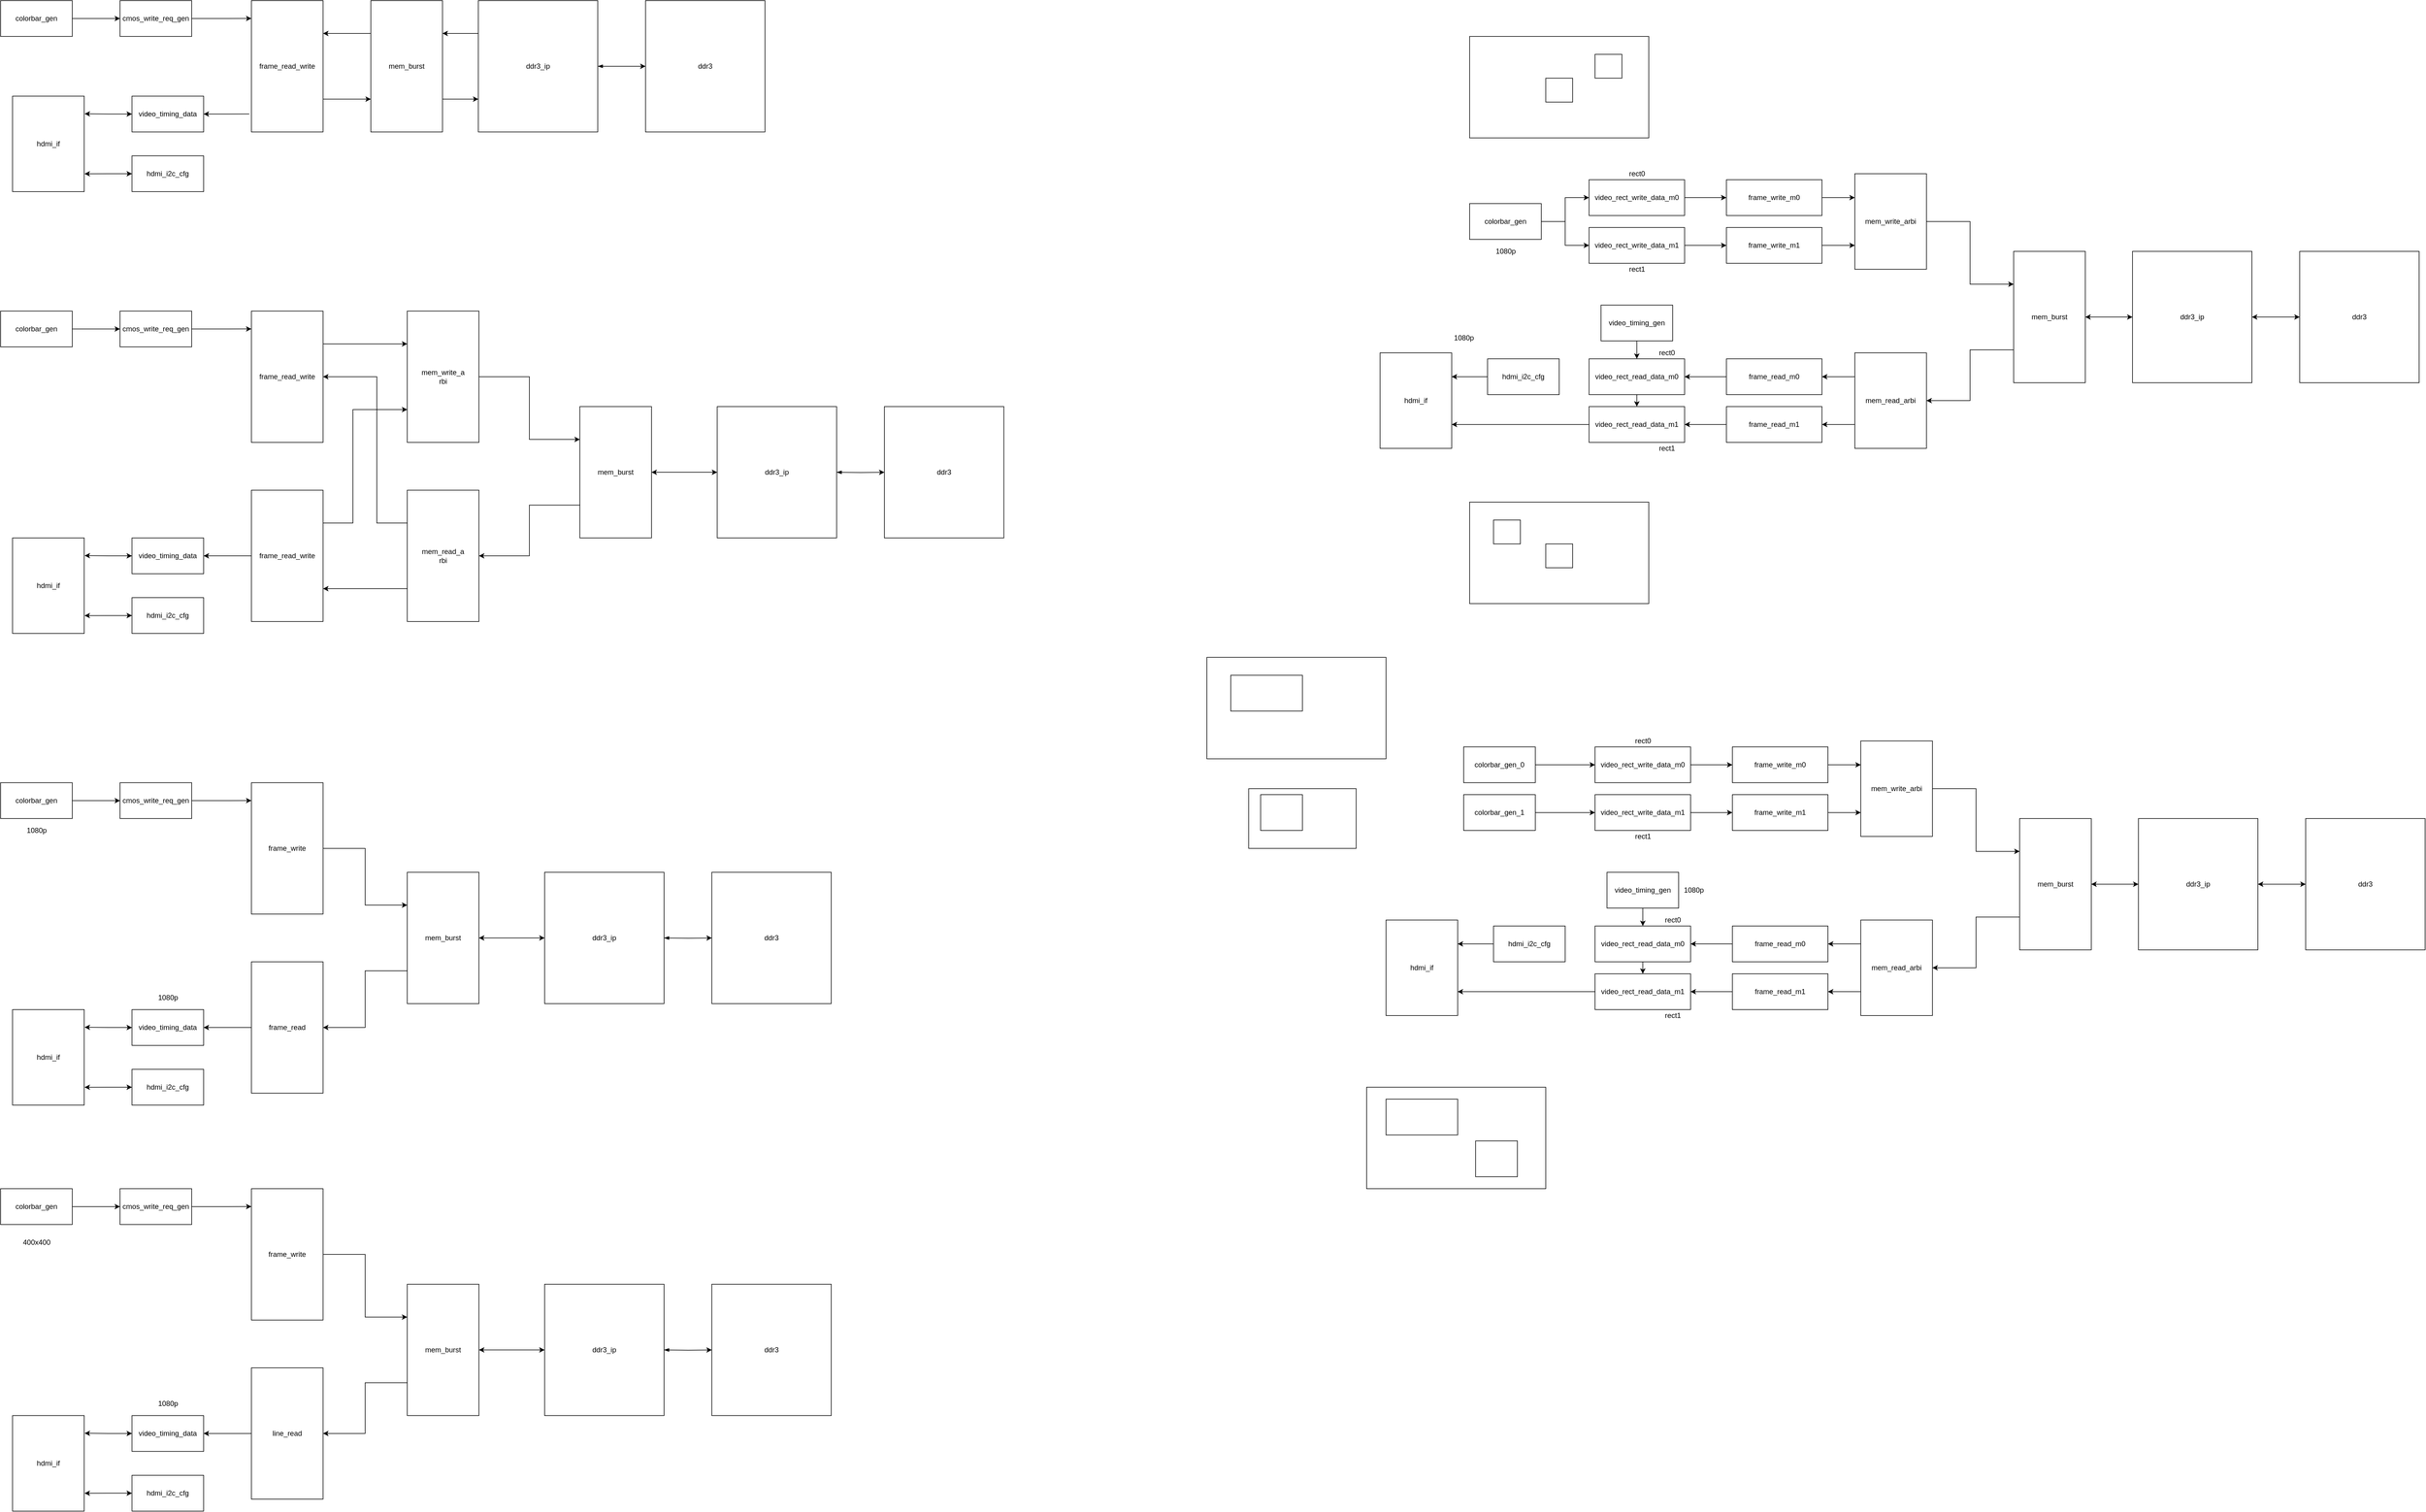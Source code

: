 <mxfile version="13.3.9" type="device"><diagram id="Q9IxnTUCpgdwWV7UzMOV" name="Page-1"><mxGraphModel dx="1673" dy="969" grid="1" gridSize="10" guides="1" tooltips="1" connect="1" arrows="1" fold="1" page="1" pageScale="1" pageWidth="4681" pageHeight="3300" math="0" shadow="0"><root><mxCell id="0"/><mxCell id="1" parent="0"/><mxCell id="VCDnh2uWsvWyd4_4SiHV-55" style="edgeStyle=orthogonalEdgeStyle;rounded=0;orthogonalLoop=1;jettySize=auto;html=1;exitX=1;exitY=0.5;exitDx=0;exitDy=0;entryX=0;entryY=0.5;entryDx=0;entryDy=0;" edge="1" parent="1" source="VCDnh2uWsvWyd4_4SiHV-56" target="VCDnh2uWsvWyd4_4SiHV-58"><mxGeometry relative="1" as="geometry"/></mxCell><mxCell id="VCDnh2uWsvWyd4_4SiHV-89" style="edgeStyle=orthogonalEdgeStyle;rounded=0;orthogonalLoop=1;jettySize=auto;html=1;exitX=1;exitY=0.5;exitDx=0;exitDy=0;entryX=0;entryY=0.5;entryDx=0;entryDy=0;" edge="1" parent="1" source="VCDnh2uWsvWyd4_4SiHV-56" target="VCDnh2uWsvWyd4_4SiHV-88"><mxGeometry relative="1" as="geometry"/></mxCell><mxCell id="VCDnh2uWsvWyd4_4SiHV-56" value="colorbar_gen" style="rounded=0;whiteSpace=wrap;html=1;" vertex="1" parent="1"><mxGeometry x="2730" y="450" width="120" height="60" as="geometry"/></mxCell><mxCell id="VCDnh2uWsvWyd4_4SiHV-100" style="edgeStyle=orthogonalEdgeStyle;rounded=0;orthogonalLoop=1;jettySize=auto;html=1;exitX=1;exitY=0.5;exitDx=0;exitDy=0;entryX=0;entryY=0.5;entryDx=0;entryDy=0;" edge="1" parent="1" source="VCDnh2uWsvWyd4_4SiHV-58" target="VCDnh2uWsvWyd4_4SiHV-97"><mxGeometry relative="1" as="geometry"/></mxCell><mxCell id="VCDnh2uWsvWyd4_4SiHV-58" value="video_rect_write_data_m0" style="rounded=0;whiteSpace=wrap;html=1;" vertex="1" parent="1"><mxGeometry x="2930" y="410" width="160" height="60" as="geometry"/></mxCell><mxCell id="VCDnh2uWsvWyd4_4SiHV-65" value="hdmi_if" style="rounded=0;whiteSpace=wrap;html=1;" vertex="1" parent="1"><mxGeometry x="2580" y="700" width="120" height="160" as="geometry"/></mxCell><mxCell id="VCDnh2uWsvWyd4_4SiHV-120" style="edgeStyle=orthogonalEdgeStyle;rounded=0;orthogonalLoop=1;jettySize=auto;html=1;exitX=0;exitY=0.5;exitDx=0;exitDy=0;entryX=1;entryY=0.25;entryDx=0;entryDy=0;" edge="1" parent="1" source="VCDnh2uWsvWyd4_4SiHV-67" target="VCDnh2uWsvWyd4_4SiHV-65"><mxGeometry relative="1" as="geometry"/></mxCell><mxCell id="VCDnh2uWsvWyd4_4SiHV-67" value="hdmi_i2c_cfg" style="rounded=0;whiteSpace=wrap;html=1;" vertex="1" parent="1"><mxGeometry x="2760" y="710" width="120" height="60" as="geometry"/></mxCell><mxCell id="VCDnh2uWsvWyd4_4SiHV-122" style="edgeStyle=orthogonalEdgeStyle;rounded=0;orthogonalLoop=1;jettySize=auto;html=1;exitX=1;exitY=0.5;exitDx=0;exitDy=0;entryX=0;entryY=0.5;entryDx=0;entryDy=0;startArrow=classic;startFill=1;" edge="1" parent="1" source="VCDnh2uWsvWyd4_4SiHV-78" target="VCDnh2uWsvWyd4_4SiHV-79"><mxGeometry relative="1" as="geometry"/></mxCell><mxCell id="VCDnh2uWsvWyd4_4SiHV-78" value="ddr3_ip" style="rounded=0;whiteSpace=wrap;html=1;" vertex="1" parent="1"><mxGeometry x="3840" y="530" width="200" height="220" as="geometry"/></mxCell><mxCell id="VCDnh2uWsvWyd4_4SiHV-79" value="ddr3" style="rounded=0;whiteSpace=wrap;html=1;" vertex="1" parent="1"><mxGeometry x="4120" y="530" width="200" height="220" as="geometry"/></mxCell><mxCell id="VCDnh2uWsvWyd4_4SiHV-81" style="edgeStyle=elbowEdgeStyle;rounded=0;orthogonalLoop=1;jettySize=auto;html=1;exitX=1;exitY=0.5;exitDx=0;exitDy=0;entryX=0;entryY=0.5;entryDx=0;entryDy=0;startArrow=classic;startFill=1;endArrow=classic;endFill=1;" edge="1" parent="1" source="VCDnh2uWsvWyd4_4SiHV-83" target="VCDnh2uWsvWyd4_4SiHV-78"><mxGeometry relative="1" as="geometry"/></mxCell><mxCell id="VCDnh2uWsvWyd4_4SiHV-107" style="edgeStyle=orthogonalEdgeStyle;rounded=0;orthogonalLoop=1;jettySize=auto;html=1;exitX=0;exitY=0.75;exitDx=0;exitDy=0;entryX=1;entryY=0.5;entryDx=0;entryDy=0;" edge="1" parent="1" source="VCDnh2uWsvWyd4_4SiHV-83" target="VCDnh2uWsvWyd4_4SiHV-106"><mxGeometry relative="1" as="geometry"/></mxCell><mxCell id="VCDnh2uWsvWyd4_4SiHV-83" value="mem_burst" style="rounded=0;whiteSpace=wrap;html=1;" vertex="1" parent="1"><mxGeometry x="3641" y="530" width="120" height="220" as="geometry"/></mxCell><mxCell id="VCDnh2uWsvWyd4_4SiHV-86" value="1080p" style="text;html=1;align=center;verticalAlign=middle;resizable=0;points=[];autosize=1;" vertex="1" parent="1"><mxGeometry x="2765" y="520" width="50" height="20" as="geometry"/></mxCell><mxCell id="VCDnh2uWsvWyd4_4SiHV-87" value="1080p" style="text;html=1;align=center;verticalAlign=middle;resizable=0;points=[];autosize=1;" vertex="1" parent="1"><mxGeometry x="2695" y="665" width="50" height="20" as="geometry"/></mxCell><mxCell id="VCDnh2uWsvWyd4_4SiHV-99" style="edgeStyle=orthogonalEdgeStyle;rounded=0;orthogonalLoop=1;jettySize=auto;html=1;exitX=1;exitY=0.5;exitDx=0;exitDy=0;entryX=0;entryY=0.5;entryDx=0;entryDy=0;" edge="1" parent="1" source="VCDnh2uWsvWyd4_4SiHV-88" target="VCDnh2uWsvWyd4_4SiHV-98"><mxGeometry relative="1" as="geometry"/></mxCell><mxCell id="VCDnh2uWsvWyd4_4SiHV-88" value="video_rect_write_data_m1" style="rounded=0;whiteSpace=wrap;html=1;" vertex="1" parent="1"><mxGeometry x="2930" y="490" width="160" height="60" as="geometry"/></mxCell><mxCell id="VCDnh2uWsvWyd4_4SiHV-105" style="edgeStyle=orthogonalEdgeStyle;rounded=0;orthogonalLoop=1;jettySize=auto;html=1;exitX=1;exitY=0.5;exitDx=0;exitDy=0;entryX=0;entryY=0.25;entryDx=0;entryDy=0;" edge="1" parent="1" source="VCDnh2uWsvWyd4_4SiHV-90" target="VCDnh2uWsvWyd4_4SiHV-83"><mxGeometry relative="1" as="geometry"/></mxCell><mxCell id="VCDnh2uWsvWyd4_4SiHV-90" value="mem_write_arbi" style="rounded=0;whiteSpace=wrap;html=1;" vertex="1" parent="1"><mxGeometry x="3375" y="400" width="120" height="160" as="geometry"/></mxCell><mxCell id="VCDnh2uWsvWyd4_4SiHV-101" style="edgeStyle=orthogonalEdgeStyle;rounded=0;orthogonalLoop=1;jettySize=auto;html=1;exitX=1;exitY=0.5;exitDx=0;exitDy=0;entryX=0;entryY=0.25;entryDx=0;entryDy=0;" edge="1" parent="1" source="VCDnh2uWsvWyd4_4SiHV-97" target="VCDnh2uWsvWyd4_4SiHV-90"><mxGeometry relative="1" as="geometry"/></mxCell><mxCell id="VCDnh2uWsvWyd4_4SiHV-97" value="frame_write_m0" style="rounded=0;whiteSpace=wrap;html=1;" vertex="1" parent="1"><mxGeometry x="3160" y="410" width="160" height="60" as="geometry"/></mxCell><mxCell id="VCDnh2uWsvWyd4_4SiHV-102" style="edgeStyle=orthogonalEdgeStyle;rounded=0;orthogonalLoop=1;jettySize=auto;html=1;exitX=1;exitY=0.5;exitDx=0;exitDy=0;entryX=0;entryY=0.75;entryDx=0;entryDy=0;" edge="1" parent="1" source="VCDnh2uWsvWyd4_4SiHV-98" target="VCDnh2uWsvWyd4_4SiHV-90"><mxGeometry relative="1" as="geometry"/></mxCell><mxCell id="VCDnh2uWsvWyd4_4SiHV-98" value="frame_write_m1" style="rounded=0;whiteSpace=wrap;html=1;" vertex="1" parent="1"><mxGeometry x="3160" y="490" width="160" height="60" as="geometry"/></mxCell><mxCell id="VCDnh2uWsvWyd4_4SiHV-110" style="edgeStyle=orthogonalEdgeStyle;rounded=0;orthogonalLoop=1;jettySize=auto;html=1;exitX=0;exitY=0.25;exitDx=0;exitDy=0;entryX=1;entryY=0.5;entryDx=0;entryDy=0;" edge="1" parent="1" source="VCDnh2uWsvWyd4_4SiHV-106" target="VCDnh2uWsvWyd4_4SiHV-108"><mxGeometry relative="1" as="geometry"/></mxCell><mxCell id="VCDnh2uWsvWyd4_4SiHV-111" style="edgeStyle=orthogonalEdgeStyle;rounded=0;orthogonalLoop=1;jettySize=auto;html=1;exitX=0;exitY=0.75;exitDx=0;exitDy=0;" edge="1" parent="1" source="VCDnh2uWsvWyd4_4SiHV-106" target="VCDnh2uWsvWyd4_4SiHV-109"><mxGeometry relative="1" as="geometry"/></mxCell><mxCell id="VCDnh2uWsvWyd4_4SiHV-106" value="mem_read_arbi" style="rounded=0;whiteSpace=wrap;html=1;" vertex="1" parent="1"><mxGeometry x="3375" y="700" width="120" height="160" as="geometry"/></mxCell><mxCell id="VCDnh2uWsvWyd4_4SiHV-115" style="edgeStyle=orthogonalEdgeStyle;rounded=0;orthogonalLoop=1;jettySize=auto;html=1;exitX=0;exitY=0.5;exitDx=0;exitDy=0;entryX=1;entryY=0.5;entryDx=0;entryDy=0;" edge="1" parent="1" source="VCDnh2uWsvWyd4_4SiHV-108" target="VCDnh2uWsvWyd4_4SiHV-112"><mxGeometry relative="1" as="geometry"/></mxCell><mxCell id="VCDnh2uWsvWyd4_4SiHV-108" value="frame_read_m0" style="rounded=0;whiteSpace=wrap;html=1;" vertex="1" parent="1"><mxGeometry x="3160" y="710" width="160" height="60" as="geometry"/></mxCell><mxCell id="VCDnh2uWsvWyd4_4SiHV-114" style="edgeStyle=orthogonalEdgeStyle;rounded=0;orthogonalLoop=1;jettySize=auto;html=1;exitX=0;exitY=0.5;exitDx=0;exitDy=0;entryX=1;entryY=0.5;entryDx=0;entryDy=0;" edge="1" parent="1" source="VCDnh2uWsvWyd4_4SiHV-109" target="VCDnh2uWsvWyd4_4SiHV-113"><mxGeometry relative="1" as="geometry"/></mxCell><mxCell id="VCDnh2uWsvWyd4_4SiHV-109" value="frame_read_m1" style="rounded=0;whiteSpace=wrap;html=1;" vertex="1" parent="1"><mxGeometry x="3160" y="790" width="160" height="60" as="geometry"/></mxCell><mxCell id="VCDnh2uWsvWyd4_4SiHV-119" style="edgeStyle=orthogonalEdgeStyle;rounded=0;orthogonalLoop=1;jettySize=auto;html=1;exitX=0.5;exitY=1;exitDx=0;exitDy=0;entryX=0.5;entryY=0;entryDx=0;entryDy=0;" edge="1" parent="1" source="VCDnh2uWsvWyd4_4SiHV-112" target="VCDnh2uWsvWyd4_4SiHV-113"><mxGeometry relative="1" as="geometry"/></mxCell><mxCell id="VCDnh2uWsvWyd4_4SiHV-112" value="video_rect_read_data_m0" style="rounded=0;whiteSpace=wrap;html=1;" vertex="1" parent="1"><mxGeometry x="2930" y="710" width="160" height="60" as="geometry"/></mxCell><mxCell id="VCDnh2uWsvWyd4_4SiHV-121" style="edgeStyle=orthogonalEdgeStyle;rounded=0;orthogonalLoop=1;jettySize=auto;html=1;exitX=0;exitY=0.5;exitDx=0;exitDy=0;entryX=1;entryY=0.75;entryDx=0;entryDy=0;" edge="1" parent="1" source="VCDnh2uWsvWyd4_4SiHV-113" target="VCDnh2uWsvWyd4_4SiHV-65"><mxGeometry relative="1" as="geometry"/></mxCell><mxCell id="VCDnh2uWsvWyd4_4SiHV-113" value="video_rect_read_data_m1" style="rounded=0;whiteSpace=wrap;html=1;" vertex="1" parent="1"><mxGeometry x="2930" y="790" width="160" height="60" as="geometry"/></mxCell><mxCell id="VCDnh2uWsvWyd4_4SiHV-118" style="edgeStyle=orthogonalEdgeStyle;rounded=0;orthogonalLoop=1;jettySize=auto;html=1;exitX=0.5;exitY=1;exitDx=0;exitDy=0;entryX=0.5;entryY=0;entryDx=0;entryDy=0;" edge="1" parent="1" source="VCDnh2uWsvWyd4_4SiHV-116" target="VCDnh2uWsvWyd4_4SiHV-112"><mxGeometry relative="1" as="geometry"/></mxCell><mxCell id="VCDnh2uWsvWyd4_4SiHV-116" value="video_timing_gen" style="rounded=0;whiteSpace=wrap;html=1;" vertex="1" parent="1"><mxGeometry x="2950" y="620" width="120" height="60" as="geometry"/></mxCell><mxCell id="VCDnh2uWsvWyd4_4SiHV-123" value="rect0" style="text;html=1;align=center;verticalAlign=middle;resizable=0;points=[];autosize=1;" vertex="1" parent="1"><mxGeometry x="2990" y="390" width="40" height="20" as="geometry"/></mxCell><mxCell id="VCDnh2uWsvWyd4_4SiHV-124" value="rect1" style="text;html=1;align=center;verticalAlign=middle;resizable=0;points=[];autosize=1;" vertex="1" parent="1"><mxGeometry x="2990" y="550" width="40" height="20" as="geometry"/></mxCell><mxCell id="VCDnh2uWsvWyd4_4SiHV-125" value="rect0" style="text;html=1;align=center;verticalAlign=middle;resizable=0;points=[];autosize=1;" vertex="1" parent="1"><mxGeometry x="3040" y="690" width="40" height="20" as="geometry"/></mxCell><mxCell id="VCDnh2uWsvWyd4_4SiHV-126" value="rect1" style="text;html=1;align=center;verticalAlign=middle;resizable=0;points=[];autosize=1;" vertex="1" parent="1"><mxGeometry x="3040" y="850" width="40" height="20" as="geometry"/></mxCell><mxCell id="VCDnh2uWsvWyd4_4SiHV-128" value="" style="rounded=0;whiteSpace=wrap;html=1;" vertex="1" parent="1"><mxGeometry x="2730" y="170" width="300" height="170" as="geometry"/></mxCell><mxCell id="VCDnh2uWsvWyd4_4SiHV-129" value="" style="rounded=0;whiteSpace=wrap;html=1;" vertex="1" parent="1"><mxGeometry x="2940" y="200" width="45" height="40" as="geometry"/></mxCell><mxCell id="VCDnh2uWsvWyd4_4SiHV-130" value="" style="rounded=0;whiteSpace=wrap;html=1;" vertex="1" parent="1"><mxGeometry x="2857.5" y="240" width="45" height="40" as="geometry"/></mxCell><mxCell id="VCDnh2uWsvWyd4_4SiHV-131" value="" style="rounded=0;whiteSpace=wrap;html=1;" vertex="1" parent="1"><mxGeometry x="2730" y="950" width="300" height="170" as="geometry"/></mxCell><mxCell id="VCDnh2uWsvWyd4_4SiHV-132" value="" style="rounded=0;whiteSpace=wrap;html=1;" vertex="1" parent="1"><mxGeometry x="2770" y="980" width="45" height="40" as="geometry"/></mxCell><mxCell id="VCDnh2uWsvWyd4_4SiHV-133" value="" style="rounded=0;whiteSpace=wrap;html=1;" vertex="1" parent="1"><mxGeometry x="2857.5" y="1020" width="45" height="40" as="geometry"/></mxCell><mxCell id="VCDnh2uWsvWyd4_4SiHV-188" style="edgeStyle=orthogonalEdgeStyle;rounded=0;orthogonalLoop=1;jettySize=auto;html=1;exitX=1;exitY=0.5;exitDx=0;exitDy=0;entryX=0;entryY=0.5;entryDx=0;entryDy=0;" edge="1" parent="1" source="VCDnh2uWsvWyd4_4SiHV-189" target="VCDnh2uWsvWyd4_4SiHV-191"><mxGeometry relative="1" as="geometry"/></mxCell><mxCell id="VCDnh2uWsvWyd4_4SiHV-189" value="colorbar_gen" style="rounded=0;whiteSpace=wrap;html=1;" vertex="1" parent="1"><mxGeometry x="270" y="2100" width="120" height="60" as="geometry"/></mxCell><mxCell id="VCDnh2uWsvWyd4_4SiHV-190" style="edgeStyle=orthogonalEdgeStyle;rounded=0;orthogonalLoop=1;jettySize=auto;html=1;exitX=1;exitY=0.5;exitDx=0;exitDy=0;entryX=0;entryY=0.136;entryDx=0;entryDy=0;entryPerimeter=0;" edge="1" parent="1" source="VCDnh2uWsvWyd4_4SiHV-191" target="VCDnh2uWsvWyd4_4SiHV-193"><mxGeometry relative="1" as="geometry"/></mxCell><mxCell id="VCDnh2uWsvWyd4_4SiHV-191" value="cmos_write_req_gen" style="rounded=0;whiteSpace=wrap;html=1;" vertex="1" parent="1"><mxGeometry x="470" y="2100" width="120" height="60" as="geometry"/></mxCell><mxCell id="VCDnh2uWsvWyd4_4SiHV-192" style="edgeStyle=elbowEdgeStyle;rounded=0;orthogonalLoop=1;jettySize=auto;html=1;exitX=1;exitY=0.5;exitDx=0;exitDy=0;entryX=0;entryY=0.25;entryDx=0;entryDy=0;startArrow=none;startFill=0;endArrow=classic;endFill=1;" edge="1" parent="1" source="VCDnh2uWsvWyd4_4SiHV-193" target="VCDnh2uWsvWyd4_4SiHV-216"><mxGeometry relative="1" as="geometry"/></mxCell><mxCell id="VCDnh2uWsvWyd4_4SiHV-193" value="frame_write" style="rounded=0;whiteSpace=wrap;html=1;" vertex="1" parent="1"><mxGeometry x="690" y="2100" width="120" height="220" as="geometry"/></mxCell><mxCell id="VCDnh2uWsvWyd4_4SiHV-194" style="edgeStyle=elbowEdgeStyle;rounded=0;orthogonalLoop=1;jettySize=auto;html=1;exitX=0;exitY=0.5;exitDx=0;exitDy=0;entryX=1;entryY=0.5;entryDx=0;entryDy=0;startArrow=none;startFill=0;endArrow=classic;endFill=1;" edge="1" parent="1" source="VCDnh2uWsvWyd4_4SiHV-195" target="VCDnh2uWsvWyd4_4SiHV-197"><mxGeometry relative="1" as="geometry"/></mxCell><mxCell id="VCDnh2uWsvWyd4_4SiHV-195" value="line_read" style="rounded=0;whiteSpace=wrap;html=1;" vertex="1" parent="1"><mxGeometry x="690" y="2400" width="120" height="220" as="geometry"/></mxCell><mxCell id="VCDnh2uWsvWyd4_4SiHV-196" style="edgeStyle=orthogonalEdgeStyle;rounded=0;orthogonalLoop=1;jettySize=auto;html=1;exitX=0;exitY=0.5;exitDx=0;exitDy=0;startArrow=classic;startFill=1;endArrow=classic;endFill=1;entryX=1.006;entryY=0.185;entryDx=0;entryDy=0;entryPerimeter=0;" edge="1" parent="1" source="VCDnh2uWsvWyd4_4SiHV-197" target="VCDnh2uWsvWyd4_4SiHV-198"><mxGeometry relative="1" as="geometry"><Array as="points"><mxPoint x="450" y="2510"/></Array></mxGeometry></mxCell><mxCell id="VCDnh2uWsvWyd4_4SiHV-197" value="video_timing_data" style="rounded=0;whiteSpace=wrap;html=1;" vertex="1" parent="1"><mxGeometry x="490" y="2480" width="120" height="60" as="geometry"/></mxCell><mxCell id="VCDnh2uWsvWyd4_4SiHV-198" value="hdmi_if" style="rounded=0;whiteSpace=wrap;html=1;" vertex="1" parent="1"><mxGeometry x="290" y="2480" width="120" height="160" as="geometry"/></mxCell><mxCell id="VCDnh2uWsvWyd4_4SiHV-199" style="edgeStyle=orthogonalEdgeStyle;rounded=0;orthogonalLoop=1;jettySize=auto;html=1;exitX=0;exitY=0.5;exitDx=0;exitDy=0;entryX=1.005;entryY=0.813;entryDx=0;entryDy=0;entryPerimeter=0;startArrow=classic;startFill=1;endArrow=classic;endFill=1;" edge="1" parent="1" source="VCDnh2uWsvWyd4_4SiHV-200" target="VCDnh2uWsvWyd4_4SiHV-198"><mxGeometry relative="1" as="geometry"><Array as="points"><mxPoint x="450" y="2610"/></Array></mxGeometry></mxCell><mxCell id="VCDnh2uWsvWyd4_4SiHV-200" value="hdmi_i2c_cfg" style="rounded=0;whiteSpace=wrap;html=1;" vertex="1" parent="1"><mxGeometry x="490" y="2580" width="120" height="60" as="geometry"/></mxCell><mxCell id="VCDnh2uWsvWyd4_4SiHV-211" value="ddr3_ip" style="rounded=0;whiteSpace=wrap;html=1;" vertex="1" parent="1"><mxGeometry x="1181" y="2260" width="200" height="220" as="geometry"/></mxCell><mxCell id="VCDnh2uWsvWyd4_4SiHV-212" value="ddr3" style="rounded=0;whiteSpace=wrap;html=1;" vertex="1" parent="1"><mxGeometry x="1461" y="2260" width="200" height="220" as="geometry"/></mxCell><mxCell id="VCDnh2uWsvWyd4_4SiHV-213" style="edgeStyle=orthogonalEdgeStyle;rounded=0;orthogonalLoop=1;jettySize=auto;html=1;exitX=1;exitY=0.5;exitDx=0;exitDy=0;entryX=0;entryY=0.5;entryDx=0;entryDy=0;startArrow=blockThin;startFill=1;" edge="1" parent="1" target="VCDnh2uWsvWyd4_4SiHV-212"><mxGeometry relative="1" as="geometry"><mxPoint x="1381" y="2370" as="sourcePoint"/></mxGeometry></mxCell><mxCell id="VCDnh2uWsvWyd4_4SiHV-214" style="edgeStyle=elbowEdgeStyle;rounded=0;orthogonalLoop=1;jettySize=auto;html=1;exitX=1;exitY=0.5;exitDx=0;exitDy=0;entryX=0;entryY=0.5;entryDx=0;entryDy=0;startArrow=classic;startFill=1;endArrow=classic;endFill=1;" edge="1" parent="1" source="VCDnh2uWsvWyd4_4SiHV-216" target="VCDnh2uWsvWyd4_4SiHV-211"><mxGeometry relative="1" as="geometry"/></mxCell><mxCell id="VCDnh2uWsvWyd4_4SiHV-215" style="edgeStyle=elbowEdgeStyle;rounded=0;orthogonalLoop=1;jettySize=auto;html=1;exitX=0;exitY=0.75;exitDx=0;exitDy=0;entryX=1;entryY=0.5;entryDx=0;entryDy=0;startArrow=none;startFill=0;endArrow=classic;endFill=1;" edge="1" parent="1" source="VCDnh2uWsvWyd4_4SiHV-216" target="VCDnh2uWsvWyd4_4SiHV-195"><mxGeometry relative="1" as="geometry"/></mxCell><mxCell id="VCDnh2uWsvWyd4_4SiHV-216" value="mem_burst" style="rounded=0;whiteSpace=wrap;html=1;" vertex="1" parent="1"><mxGeometry x="951" y="2260" width="120" height="220" as="geometry"/></mxCell><mxCell id="VCDnh2uWsvWyd4_4SiHV-219" value="400x400" style="text;html=1;align=center;verticalAlign=middle;resizable=0;points=[];autosize=1;" vertex="1" parent="1"><mxGeometry x="300" y="2180" width="60" height="20" as="geometry"/></mxCell><mxCell id="VCDnh2uWsvWyd4_4SiHV-220" value="1080p" style="text;html=1;align=center;verticalAlign=middle;resizable=0;points=[];autosize=1;" vertex="1" parent="1"><mxGeometry x="525" y="2450" width="50" height="20" as="geometry"/></mxCell><mxCell id="VCDnh2uWsvWyd4_4SiHV-221" style="edgeStyle=orthogonalEdgeStyle;rounded=0;orthogonalLoop=1;jettySize=auto;html=1;exitX=1;exitY=0.5;exitDx=0;exitDy=0;entryX=0;entryY=0.5;entryDx=0;entryDy=0;" edge="1" parent="1" source="VCDnh2uWsvWyd4_4SiHV-222" target="VCDnh2uWsvWyd4_4SiHV-224"><mxGeometry relative="1" as="geometry"/></mxCell><mxCell id="VCDnh2uWsvWyd4_4SiHV-222" value="colorbar_gen" style="rounded=0;whiteSpace=wrap;html=1;" vertex="1" parent="1"><mxGeometry x="270" y="110" width="120" height="60" as="geometry"/></mxCell><mxCell id="VCDnh2uWsvWyd4_4SiHV-223" style="edgeStyle=orthogonalEdgeStyle;rounded=0;orthogonalLoop=1;jettySize=auto;html=1;exitX=1;exitY=0.5;exitDx=0;exitDy=0;entryX=0;entryY=0.136;entryDx=0;entryDy=0;entryPerimeter=0;" edge="1" parent="1" source="VCDnh2uWsvWyd4_4SiHV-224" target="VCDnh2uWsvWyd4_4SiHV-229"><mxGeometry relative="1" as="geometry"/></mxCell><mxCell id="VCDnh2uWsvWyd4_4SiHV-224" value="cmos_write_req_gen" style="rounded=0;whiteSpace=wrap;html=1;" vertex="1" parent="1"><mxGeometry x="470" y="110" width="120" height="60" as="geometry"/></mxCell><mxCell id="VCDnh2uWsvWyd4_4SiHV-225" style="edgeStyle=orthogonalEdgeStyle;rounded=0;orthogonalLoop=1;jettySize=auto;html=1;exitX=0;exitY=0.5;exitDx=0;exitDy=0;startArrow=classic;startFill=1;endArrow=classic;endFill=1;entryX=1.006;entryY=0.185;entryDx=0;entryDy=0;entryPerimeter=0;" edge="1" parent="1" source="VCDnh2uWsvWyd4_4SiHV-227" target="VCDnh2uWsvWyd4_4SiHV-236"><mxGeometry relative="1" as="geometry"><Array as="points"><mxPoint x="450" y="300"/></Array></mxGeometry></mxCell><mxCell id="VCDnh2uWsvWyd4_4SiHV-226" style="edgeStyle=orthogonalEdgeStyle;rounded=0;orthogonalLoop=1;jettySize=auto;html=1;exitX=1;exitY=0.5;exitDx=0;exitDy=0;entryX=-0.03;entryY=0.863;entryDx=0;entryDy=0;entryPerimeter=0;endArrow=none;endFill=0;startArrow=classic;startFill=1;" edge="1" parent="1" source="VCDnh2uWsvWyd4_4SiHV-227" target="VCDnh2uWsvWyd4_4SiHV-229"><mxGeometry relative="1" as="geometry"/></mxCell><mxCell id="VCDnh2uWsvWyd4_4SiHV-227" value="video_timing_data" style="rounded=0;whiteSpace=wrap;html=1;" vertex="1" parent="1"><mxGeometry x="490" y="270" width="120" height="60" as="geometry"/></mxCell><mxCell id="VCDnh2uWsvWyd4_4SiHV-228" style="edgeStyle=elbowEdgeStyle;rounded=0;orthogonalLoop=1;jettySize=auto;html=1;exitX=1;exitY=0.75;exitDx=0;exitDy=0;entryX=0;entryY=0.75;entryDx=0;entryDy=0;startArrow=none;startFill=0;endArrow=classic;endFill=1;" edge="1" parent="1" source="VCDnh2uWsvWyd4_4SiHV-229" target="VCDnh2uWsvWyd4_4SiHV-235"><mxGeometry relative="1" as="geometry"/></mxCell><mxCell id="VCDnh2uWsvWyd4_4SiHV-229" value="frame_read_write" style="rounded=0;whiteSpace=wrap;html=1;" vertex="1" parent="1"><mxGeometry x="690" y="110" width="120" height="220" as="geometry"/></mxCell><mxCell id="VCDnh2uWsvWyd4_4SiHV-230" style="edgeStyle=orthogonalEdgeStyle;rounded=0;orthogonalLoop=1;jettySize=auto;html=1;exitX=1;exitY=0.5;exitDx=0;exitDy=0;entryX=0;entryY=0.5;entryDx=0;entryDy=0;startArrow=blockThin;startFill=1;" edge="1" parent="1" source="VCDnh2uWsvWyd4_4SiHV-232" target="VCDnh2uWsvWyd4_4SiHV-239"><mxGeometry relative="1" as="geometry"/></mxCell><mxCell id="VCDnh2uWsvWyd4_4SiHV-231" style="edgeStyle=elbowEdgeStyle;rounded=0;orthogonalLoop=1;jettySize=auto;html=1;exitX=0;exitY=0.25;exitDx=0;exitDy=0;entryX=1;entryY=0.25;entryDx=0;entryDy=0;startArrow=none;startFill=0;endArrow=classic;endFill=1;" edge="1" parent="1" source="VCDnh2uWsvWyd4_4SiHV-232" target="VCDnh2uWsvWyd4_4SiHV-235"><mxGeometry relative="1" as="geometry"/></mxCell><mxCell id="VCDnh2uWsvWyd4_4SiHV-232" value="ddr3_ip" style="rounded=0;whiteSpace=wrap;html=1;" vertex="1" parent="1"><mxGeometry x="1070" y="110" width="200" height="220" as="geometry"/></mxCell><mxCell id="VCDnh2uWsvWyd4_4SiHV-233" style="edgeStyle=elbowEdgeStyle;rounded=0;orthogonalLoop=1;jettySize=auto;html=1;exitX=0;exitY=0.25;exitDx=0;exitDy=0;entryX=1;entryY=0.25;entryDx=0;entryDy=0;startArrow=none;startFill=0;endArrow=classic;endFill=1;" edge="1" parent="1" source="VCDnh2uWsvWyd4_4SiHV-235" target="VCDnh2uWsvWyd4_4SiHV-229"><mxGeometry relative="1" as="geometry"/></mxCell><mxCell id="VCDnh2uWsvWyd4_4SiHV-234" style="edgeStyle=elbowEdgeStyle;rounded=0;orthogonalLoop=1;jettySize=auto;html=1;exitX=1;exitY=0.75;exitDx=0;exitDy=0;entryX=0;entryY=0.75;entryDx=0;entryDy=0;startArrow=none;startFill=0;endArrow=classic;endFill=1;" edge="1" parent="1" source="VCDnh2uWsvWyd4_4SiHV-235" target="VCDnh2uWsvWyd4_4SiHV-232"><mxGeometry relative="1" as="geometry"/></mxCell><mxCell id="VCDnh2uWsvWyd4_4SiHV-235" value="mem_burst" style="rounded=0;whiteSpace=wrap;html=1;" vertex="1" parent="1"><mxGeometry x="890" y="110" width="120" height="220" as="geometry"/></mxCell><mxCell id="VCDnh2uWsvWyd4_4SiHV-236" value="hdmi_if" style="rounded=0;whiteSpace=wrap;html=1;" vertex="1" parent="1"><mxGeometry x="290" y="270" width="120" height="160" as="geometry"/></mxCell><mxCell id="VCDnh2uWsvWyd4_4SiHV-237" style="edgeStyle=orthogonalEdgeStyle;rounded=0;orthogonalLoop=1;jettySize=auto;html=1;exitX=0;exitY=0.5;exitDx=0;exitDy=0;entryX=1.005;entryY=0.813;entryDx=0;entryDy=0;entryPerimeter=0;startArrow=classic;startFill=1;endArrow=classic;endFill=1;" edge="1" parent="1" source="VCDnh2uWsvWyd4_4SiHV-238" target="VCDnh2uWsvWyd4_4SiHV-236"><mxGeometry relative="1" as="geometry"><Array as="points"><mxPoint x="450" y="400"/></Array></mxGeometry></mxCell><mxCell id="VCDnh2uWsvWyd4_4SiHV-238" value="hdmi_i2c_cfg" style="rounded=0;whiteSpace=wrap;html=1;" vertex="1" parent="1"><mxGeometry x="490" y="370" width="120" height="60" as="geometry"/></mxCell><mxCell id="VCDnh2uWsvWyd4_4SiHV-239" value="ddr3" style="rounded=0;whiteSpace=wrap;html=1;" vertex="1" parent="1"><mxGeometry x="1350" y="110" width="200" height="220" as="geometry"/></mxCell><mxCell id="VCDnh2uWsvWyd4_4SiHV-240" style="edgeStyle=orthogonalEdgeStyle;rounded=0;orthogonalLoop=1;jettySize=auto;html=1;exitX=1;exitY=0.5;exitDx=0;exitDy=0;entryX=0;entryY=0.5;entryDx=0;entryDy=0;" edge="1" parent="1" source="VCDnh2uWsvWyd4_4SiHV-241" target="VCDnh2uWsvWyd4_4SiHV-243"><mxGeometry relative="1" as="geometry"/></mxCell><mxCell id="VCDnh2uWsvWyd4_4SiHV-241" value="colorbar_gen" style="rounded=0;whiteSpace=wrap;html=1;" vertex="1" parent="1"><mxGeometry x="270" y="630" width="120" height="60" as="geometry"/></mxCell><mxCell id="VCDnh2uWsvWyd4_4SiHV-242" style="edgeStyle=orthogonalEdgeStyle;rounded=0;orthogonalLoop=1;jettySize=auto;html=1;exitX=1;exitY=0.5;exitDx=0;exitDy=0;entryX=0;entryY=0.136;entryDx=0;entryDy=0;entryPerimeter=0;" edge="1" parent="1" source="VCDnh2uWsvWyd4_4SiHV-243" target="VCDnh2uWsvWyd4_4SiHV-246"><mxGeometry relative="1" as="geometry"/></mxCell><mxCell id="VCDnh2uWsvWyd4_4SiHV-243" value="cmos_write_req_gen" style="rounded=0;whiteSpace=wrap;html=1;" vertex="1" parent="1"><mxGeometry x="470" y="630" width="120" height="60" as="geometry"/></mxCell><mxCell id="VCDnh2uWsvWyd4_4SiHV-244" style="edgeStyle=elbowEdgeStyle;rounded=0;orthogonalLoop=1;jettySize=auto;html=1;entryX=0;entryY=0.25;entryDx=0;entryDy=0;startArrow=classic;startFill=1;endArrow=none;endFill=0;" edge="1" parent="1" source="VCDnh2uWsvWyd4_4SiHV-246" target="VCDnh2uWsvWyd4_4SiHV-250"><mxGeometry relative="1" as="geometry"><Array as="points"><mxPoint x="900" y="860"/><mxPoint x="930" y="870"/><mxPoint x="870" y="880"/><mxPoint x="880" y="890"/><mxPoint x="870" y="870"/></Array></mxGeometry></mxCell><mxCell id="VCDnh2uWsvWyd4_4SiHV-245" style="edgeStyle=elbowEdgeStyle;rounded=0;orthogonalLoop=1;jettySize=auto;html=1;exitX=1;exitY=0.25;exitDx=0;exitDy=0;entryX=0;entryY=0.25;entryDx=0;entryDy=0;startArrow=none;startFill=0;endArrow=classic;endFill=1;" edge="1" parent="1" source="VCDnh2uWsvWyd4_4SiHV-246" target="VCDnh2uWsvWyd4_4SiHV-248"><mxGeometry relative="1" as="geometry"/></mxCell><mxCell id="VCDnh2uWsvWyd4_4SiHV-246" value="frame_read_write" style="rounded=0;whiteSpace=wrap;html=1;" vertex="1" parent="1"><mxGeometry x="690" y="630" width="120" height="220" as="geometry"/></mxCell><mxCell id="VCDnh2uWsvWyd4_4SiHV-247" style="edgeStyle=elbowEdgeStyle;rounded=0;orthogonalLoop=1;jettySize=auto;html=1;exitX=1;exitY=0.5;exitDx=0;exitDy=0;entryX=0;entryY=0.25;entryDx=0;entryDy=0;startArrow=none;startFill=0;endArrow=classic;endFill=1;" edge="1" parent="1" source="VCDnh2uWsvWyd4_4SiHV-248" target="VCDnh2uWsvWyd4_4SiHV-277"><mxGeometry relative="1" as="geometry"/></mxCell><mxCell id="VCDnh2uWsvWyd4_4SiHV-248" value="&lt;div&gt;mem_write_a&lt;/div&gt;&lt;div&gt;rbi&lt;/div&gt;" style="rounded=0;whiteSpace=wrap;html=1;" vertex="1" parent="1"><mxGeometry x="951" y="630" width="120" height="220" as="geometry"/></mxCell><mxCell id="VCDnh2uWsvWyd4_4SiHV-249" style="edgeStyle=elbowEdgeStyle;rounded=0;orthogonalLoop=1;jettySize=auto;html=1;exitX=0;exitY=0.75;exitDx=0;exitDy=0;startArrow=none;startFill=0;endArrow=classic;endFill=1;entryX=1;entryY=0.75;entryDx=0;entryDy=0;" edge="1" parent="1" source="VCDnh2uWsvWyd4_4SiHV-250" target="VCDnh2uWsvWyd4_4SiHV-253"><mxGeometry relative="1" as="geometry"><mxPoint x="880" y="920" as="targetPoint"/></mxGeometry></mxCell><mxCell id="VCDnh2uWsvWyd4_4SiHV-250" value="&lt;div&gt;mem_read_a&lt;/div&gt;&lt;div&gt;rbi&lt;/div&gt;" style="rounded=0;whiteSpace=wrap;html=1;" vertex="1" parent="1"><mxGeometry x="951" y="930" width="120" height="220" as="geometry"/></mxCell><mxCell id="VCDnh2uWsvWyd4_4SiHV-251" style="edgeStyle=elbowEdgeStyle;rounded=0;orthogonalLoop=1;jettySize=auto;html=1;exitX=1;exitY=0.25;exitDx=0;exitDy=0;entryX=0;entryY=0.75;entryDx=0;entryDy=0;startArrow=none;startFill=0;endArrow=classic;endFill=1;" edge="1" parent="1" source="VCDnh2uWsvWyd4_4SiHV-253" target="VCDnh2uWsvWyd4_4SiHV-248"><mxGeometry relative="1" as="geometry"><Array as="points"><mxPoint x="860" y="870"/><mxPoint x="840" y="890"/></Array></mxGeometry></mxCell><mxCell id="VCDnh2uWsvWyd4_4SiHV-252" style="edgeStyle=elbowEdgeStyle;rounded=0;orthogonalLoop=1;jettySize=auto;html=1;exitX=0;exitY=0.5;exitDx=0;exitDy=0;entryX=1;entryY=0.5;entryDx=0;entryDy=0;startArrow=none;startFill=0;endArrow=classic;endFill=1;" edge="1" parent="1" source="VCDnh2uWsvWyd4_4SiHV-253" target="VCDnh2uWsvWyd4_4SiHV-258"><mxGeometry relative="1" as="geometry"/></mxCell><mxCell id="VCDnh2uWsvWyd4_4SiHV-253" value="frame_read_write" style="rounded=0;whiteSpace=wrap;html=1;" vertex="1" parent="1"><mxGeometry x="690" y="930" width="120" height="220" as="geometry"/></mxCell><mxCell id="VCDnh2uWsvWyd4_4SiHV-254" value="ddr3_ip" style="rounded=0;whiteSpace=wrap;html=1;" vertex="1" parent="1"><mxGeometry x="1470" y="790" width="200" height="220" as="geometry"/></mxCell><mxCell id="VCDnh2uWsvWyd4_4SiHV-255" value="ddr3" style="rounded=0;whiteSpace=wrap;html=1;" vertex="1" parent="1"><mxGeometry x="1750" y="790" width="200" height="220" as="geometry"/></mxCell><mxCell id="VCDnh2uWsvWyd4_4SiHV-256" style="edgeStyle=orthogonalEdgeStyle;rounded=0;orthogonalLoop=1;jettySize=auto;html=1;exitX=1;exitY=0.5;exitDx=0;exitDy=0;entryX=0;entryY=0.5;entryDx=0;entryDy=0;startArrow=blockThin;startFill=1;" edge="1" parent="1" target="VCDnh2uWsvWyd4_4SiHV-255"><mxGeometry relative="1" as="geometry"><mxPoint x="1670" y="900" as="sourcePoint"/></mxGeometry></mxCell><mxCell id="VCDnh2uWsvWyd4_4SiHV-257" style="edgeStyle=orthogonalEdgeStyle;rounded=0;orthogonalLoop=1;jettySize=auto;html=1;exitX=0;exitY=0.5;exitDx=0;exitDy=0;startArrow=classic;startFill=1;endArrow=classic;endFill=1;entryX=1.006;entryY=0.185;entryDx=0;entryDy=0;entryPerimeter=0;" edge="1" parent="1" source="VCDnh2uWsvWyd4_4SiHV-258" target="VCDnh2uWsvWyd4_4SiHV-259"><mxGeometry relative="1" as="geometry"><Array as="points"><mxPoint x="450" y="1040"/></Array></mxGeometry></mxCell><mxCell id="VCDnh2uWsvWyd4_4SiHV-258" value="video_timing_data" style="rounded=0;whiteSpace=wrap;html=1;" vertex="1" parent="1"><mxGeometry x="490" y="1010" width="120" height="60" as="geometry"/></mxCell><mxCell id="VCDnh2uWsvWyd4_4SiHV-259" value="hdmi_if" style="rounded=0;whiteSpace=wrap;html=1;" vertex="1" parent="1"><mxGeometry x="290" y="1010" width="120" height="160" as="geometry"/></mxCell><mxCell id="VCDnh2uWsvWyd4_4SiHV-260" style="edgeStyle=orthogonalEdgeStyle;rounded=0;orthogonalLoop=1;jettySize=auto;html=1;exitX=0;exitY=0.5;exitDx=0;exitDy=0;entryX=1.005;entryY=0.813;entryDx=0;entryDy=0;entryPerimeter=0;startArrow=classic;startFill=1;endArrow=classic;endFill=1;" edge="1" parent="1" source="VCDnh2uWsvWyd4_4SiHV-261" target="VCDnh2uWsvWyd4_4SiHV-259"><mxGeometry relative="1" as="geometry"><Array as="points"><mxPoint x="450" y="1140"/></Array></mxGeometry></mxCell><mxCell id="VCDnh2uWsvWyd4_4SiHV-261" value="hdmi_i2c_cfg" style="rounded=0;whiteSpace=wrap;html=1;" vertex="1" parent="1"><mxGeometry x="490" y="1110" width="120" height="60" as="geometry"/></mxCell><mxCell id="VCDnh2uWsvWyd4_4SiHV-262" style="edgeStyle=orthogonalEdgeStyle;rounded=0;orthogonalLoop=1;jettySize=auto;html=1;exitX=1;exitY=0.5;exitDx=0;exitDy=0;entryX=0;entryY=0.5;entryDx=0;entryDy=0;" edge="1" parent="1" source="VCDnh2uWsvWyd4_4SiHV-263" target="VCDnh2uWsvWyd4_4SiHV-265"><mxGeometry relative="1" as="geometry"/></mxCell><mxCell id="VCDnh2uWsvWyd4_4SiHV-263" value="colorbar_gen" style="rounded=0;whiteSpace=wrap;html=1;" vertex="1" parent="1"><mxGeometry x="270" y="1420" width="120" height="60" as="geometry"/></mxCell><mxCell id="VCDnh2uWsvWyd4_4SiHV-264" style="edgeStyle=orthogonalEdgeStyle;rounded=0;orthogonalLoop=1;jettySize=auto;html=1;exitX=1;exitY=0.5;exitDx=0;exitDy=0;entryX=0;entryY=0.136;entryDx=0;entryDy=0;entryPerimeter=0;" edge="1" parent="1" source="VCDnh2uWsvWyd4_4SiHV-265" target="VCDnh2uWsvWyd4_4SiHV-267"><mxGeometry relative="1" as="geometry"/></mxCell><mxCell id="VCDnh2uWsvWyd4_4SiHV-265" value="cmos_write_req_gen" style="rounded=0;whiteSpace=wrap;html=1;" vertex="1" parent="1"><mxGeometry x="470" y="1420" width="120" height="60" as="geometry"/></mxCell><mxCell id="VCDnh2uWsvWyd4_4SiHV-266" style="edgeStyle=elbowEdgeStyle;rounded=0;orthogonalLoop=1;jettySize=auto;html=1;exitX=1;exitY=0.5;exitDx=0;exitDy=0;entryX=0;entryY=0.25;entryDx=0;entryDy=0;startArrow=none;startFill=0;endArrow=classic;endFill=1;" edge="1" parent="1" source="VCDnh2uWsvWyd4_4SiHV-267" target="VCDnh2uWsvWyd4_4SiHV-283"><mxGeometry relative="1" as="geometry"/></mxCell><mxCell id="VCDnh2uWsvWyd4_4SiHV-267" value="frame_write" style="rounded=0;whiteSpace=wrap;html=1;" vertex="1" parent="1"><mxGeometry x="690" y="1420" width="120" height="220" as="geometry"/></mxCell><mxCell id="VCDnh2uWsvWyd4_4SiHV-268" style="edgeStyle=elbowEdgeStyle;rounded=0;orthogonalLoop=1;jettySize=auto;html=1;exitX=0;exitY=0.5;exitDx=0;exitDy=0;entryX=1;entryY=0.5;entryDx=0;entryDy=0;startArrow=none;startFill=0;endArrow=classic;endFill=1;" edge="1" parent="1" source="VCDnh2uWsvWyd4_4SiHV-269" target="VCDnh2uWsvWyd4_4SiHV-271"><mxGeometry relative="1" as="geometry"/></mxCell><mxCell id="VCDnh2uWsvWyd4_4SiHV-269" value="frame_read" style="rounded=0;whiteSpace=wrap;html=1;" vertex="1" parent="1"><mxGeometry x="690" y="1720" width="120" height="220" as="geometry"/></mxCell><mxCell id="VCDnh2uWsvWyd4_4SiHV-270" style="edgeStyle=orthogonalEdgeStyle;rounded=0;orthogonalLoop=1;jettySize=auto;html=1;exitX=0;exitY=0.5;exitDx=0;exitDy=0;startArrow=classic;startFill=1;endArrow=classic;endFill=1;entryX=1.006;entryY=0.185;entryDx=0;entryDy=0;entryPerimeter=0;" edge="1" parent="1" source="VCDnh2uWsvWyd4_4SiHV-271" target="VCDnh2uWsvWyd4_4SiHV-272"><mxGeometry relative="1" as="geometry"><Array as="points"><mxPoint x="450" y="1830"/></Array></mxGeometry></mxCell><mxCell id="VCDnh2uWsvWyd4_4SiHV-271" value="video_timing_data" style="rounded=0;whiteSpace=wrap;html=1;" vertex="1" parent="1"><mxGeometry x="490" y="1800" width="120" height="60" as="geometry"/></mxCell><mxCell id="VCDnh2uWsvWyd4_4SiHV-272" value="hdmi_if" style="rounded=0;whiteSpace=wrap;html=1;" vertex="1" parent="1"><mxGeometry x="290" y="1800" width="120" height="160" as="geometry"/></mxCell><mxCell id="VCDnh2uWsvWyd4_4SiHV-273" style="edgeStyle=orthogonalEdgeStyle;rounded=0;orthogonalLoop=1;jettySize=auto;html=1;exitX=0;exitY=0.5;exitDx=0;exitDy=0;entryX=1.005;entryY=0.813;entryDx=0;entryDy=0;entryPerimeter=0;startArrow=classic;startFill=1;endArrow=classic;endFill=1;" edge="1" parent="1" source="VCDnh2uWsvWyd4_4SiHV-274" target="VCDnh2uWsvWyd4_4SiHV-272"><mxGeometry relative="1" as="geometry"><Array as="points"><mxPoint x="450" y="1930"/></Array></mxGeometry></mxCell><mxCell id="VCDnh2uWsvWyd4_4SiHV-274" value="hdmi_i2c_cfg" style="rounded=0;whiteSpace=wrap;html=1;" vertex="1" parent="1"><mxGeometry x="490" y="1900" width="120" height="60" as="geometry"/></mxCell><mxCell id="VCDnh2uWsvWyd4_4SiHV-275" style="edgeStyle=elbowEdgeStyle;rounded=0;orthogonalLoop=1;jettySize=auto;html=1;exitX=1;exitY=0.5;exitDx=0;exitDy=0;entryX=0;entryY=0.5;entryDx=0;entryDy=0;startArrow=classic;startFill=1;endArrow=classic;endFill=1;" edge="1" parent="1" source="VCDnh2uWsvWyd4_4SiHV-277" target="VCDnh2uWsvWyd4_4SiHV-254"><mxGeometry relative="1" as="geometry"/></mxCell><mxCell id="VCDnh2uWsvWyd4_4SiHV-276" style="edgeStyle=elbowEdgeStyle;rounded=0;orthogonalLoop=1;jettySize=auto;html=1;exitX=0;exitY=0.75;exitDx=0;exitDy=0;startArrow=none;startFill=0;endArrow=classic;endFill=1;" edge="1" parent="1" source="VCDnh2uWsvWyd4_4SiHV-277" target="VCDnh2uWsvWyd4_4SiHV-250"><mxGeometry relative="1" as="geometry"/></mxCell><mxCell id="VCDnh2uWsvWyd4_4SiHV-277" value="mem_burst" style="rounded=0;whiteSpace=wrap;html=1;" vertex="1" parent="1"><mxGeometry x="1240" y="790" width="120" height="220" as="geometry"/></mxCell><mxCell id="VCDnh2uWsvWyd4_4SiHV-278" value="ddr3_ip" style="rounded=0;whiteSpace=wrap;html=1;" vertex="1" parent="1"><mxGeometry x="1181" y="1570" width="200" height="220" as="geometry"/></mxCell><mxCell id="VCDnh2uWsvWyd4_4SiHV-279" value="ddr3" style="rounded=0;whiteSpace=wrap;html=1;" vertex="1" parent="1"><mxGeometry x="1461" y="1570" width="200" height="220" as="geometry"/></mxCell><mxCell id="VCDnh2uWsvWyd4_4SiHV-280" style="edgeStyle=orthogonalEdgeStyle;rounded=0;orthogonalLoop=1;jettySize=auto;html=1;exitX=1;exitY=0.5;exitDx=0;exitDy=0;entryX=0;entryY=0.5;entryDx=0;entryDy=0;startArrow=blockThin;startFill=1;" edge="1" parent="1" target="VCDnh2uWsvWyd4_4SiHV-279"><mxGeometry relative="1" as="geometry"><mxPoint x="1381" y="1680" as="sourcePoint"/></mxGeometry></mxCell><mxCell id="VCDnh2uWsvWyd4_4SiHV-281" style="edgeStyle=elbowEdgeStyle;rounded=0;orthogonalLoop=1;jettySize=auto;html=1;exitX=1;exitY=0.5;exitDx=0;exitDy=0;entryX=0;entryY=0.5;entryDx=0;entryDy=0;startArrow=classic;startFill=1;endArrow=classic;endFill=1;" edge="1" parent="1" source="VCDnh2uWsvWyd4_4SiHV-283" target="VCDnh2uWsvWyd4_4SiHV-278"><mxGeometry relative="1" as="geometry"/></mxCell><mxCell id="VCDnh2uWsvWyd4_4SiHV-282" style="edgeStyle=elbowEdgeStyle;rounded=0;orthogonalLoop=1;jettySize=auto;html=1;exitX=0;exitY=0.75;exitDx=0;exitDy=0;entryX=1;entryY=0.5;entryDx=0;entryDy=0;startArrow=none;startFill=0;endArrow=classic;endFill=1;" edge="1" parent="1" source="VCDnh2uWsvWyd4_4SiHV-283" target="VCDnh2uWsvWyd4_4SiHV-269"><mxGeometry relative="1" as="geometry"/></mxCell><mxCell id="VCDnh2uWsvWyd4_4SiHV-283" value="mem_burst" style="rounded=0;whiteSpace=wrap;html=1;" vertex="1" parent="1"><mxGeometry x="951" y="1570" width="120" height="220" as="geometry"/></mxCell><mxCell id="VCDnh2uWsvWyd4_4SiHV-284" value="1080p" style="text;html=1;align=center;verticalAlign=middle;resizable=0;points=[];autosize=1;" vertex="1" parent="1"><mxGeometry x="305" y="1490" width="50" height="20" as="geometry"/></mxCell><mxCell id="VCDnh2uWsvWyd4_4SiHV-285" value="1080p" style="text;html=1;align=center;verticalAlign=middle;resizable=0;points=[];autosize=1;" vertex="1" parent="1"><mxGeometry x="525" y="1770" width="50" height="20" as="geometry"/></mxCell><mxCell id="VCDnh2uWsvWyd4_4SiHV-329" style="edgeStyle=orthogonalEdgeStyle;rounded=0;orthogonalLoop=1;jettySize=auto;html=1;exitX=1;exitY=0.5;exitDx=0;exitDy=0;entryX=0;entryY=0.5;entryDx=0;entryDy=0;startArrow=none;startFill=0;" edge="1" parent="1" source="VCDnh2uWsvWyd4_4SiHV-288" target="VCDnh2uWsvWyd4_4SiHV-290"><mxGeometry relative="1" as="geometry"/></mxCell><mxCell id="VCDnh2uWsvWyd4_4SiHV-288" value="colorbar_gen_0" style="rounded=0;whiteSpace=wrap;html=1;" vertex="1" parent="1"><mxGeometry x="2720" y="1360" width="120" height="60" as="geometry"/></mxCell><mxCell id="VCDnh2uWsvWyd4_4SiHV-289" style="edgeStyle=orthogonalEdgeStyle;rounded=0;orthogonalLoop=1;jettySize=auto;html=1;exitX=1;exitY=0.5;exitDx=0;exitDy=0;entryX=0;entryY=0.5;entryDx=0;entryDy=0;" edge="1" parent="1" source="VCDnh2uWsvWyd4_4SiHV-290" target="VCDnh2uWsvWyd4_4SiHV-307"><mxGeometry relative="1" as="geometry"/></mxCell><mxCell id="VCDnh2uWsvWyd4_4SiHV-290" value="video_rect_write_data_m0" style="rounded=0;whiteSpace=wrap;html=1;" vertex="1" parent="1"><mxGeometry x="2940" y="1360" width="160" height="60" as="geometry"/></mxCell><mxCell id="VCDnh2uWsvWyd4_4SiHV-291" value="hdmi_if" style="rounded=0;whiteSpace=wrap;html=1;" vertex="1" parent="1"><mxGeometry x="2590" y="1650" width="120" height="160" as="geometry"/></mxCell><mxCell id="VCDnh2uWsvWyd4_4SiHV-292" style="edgeStyle=orthogonalEdgeStyle;rounded=0;orthogonalLoop=1;jettySize=auto;html=1;exitX=0;exitY=0.5;exitDx=0;exitDy=0;entryX=1;entryY=0.25;entryDx=0;entryDy=0;" edge="1" parent="1" source="VCDnh2uWsvWyd4_4SiHV-293" target="VCDnh2uWsvWyd4_4SiHV-291"><mxGeometry relative="1" as="geometry"/></mxCell><mxCell id="VCDnh2uWsvWyd4_4SiHV-293" value="hdmi_i2c_cfg" style="rounded=0;whiteSpace=wrap;html=1;" vertex="1" parent="1"><mxGeometry x="2770" y="1660" width="120" height="60" as="geometry"/></mxCell><mxCell id="VCDnh2uWsvWyd4_4SiHV-294" style="edgeStyle=orthogonalEdgeStyle;rounded=0;orthogonalLoop=1;jettySize=auto;html=1;exitX=1;exitY=0.5;exitDx=0;exitDy=0;entryX=0;entryY=0.5;entryDx=0;entryDy=0;startArrow=classic;startFill=1;" edge="1" parent="1" source="VCDnh2uWsvWyd4_4SiHV-295" target="VCDnh2uWsvWyd4_4SiHV-296"><mxGeometry relative="1" as="geometry"/></mxCell><mxCell id="VCDnh2uWsvWyd4_4SiHV-295" value="ddr3_ip" style="rounded=0;whiteSpace=wrap;html=1;" vertex="1" parent="1"><mxGeometry x="3850" y="1480" width="200" height="220" as="geometry"/></mxCell><mxCell id="VCDnh2uWsvWyd4_4SiHV-296" value="ddr3" style="rounded=0;whiteSpace=wrap;html=1;" vertex="1" parent="1"><mxGeometry x="4130" y="1480" width="200" height="220" as="geometry"/></mxCell><mxCell id="VCDnh2uWsvWyd4_4SiHV-297" style="edgeStyle=elbowEdgeStyle;rounded=0;orthogonalLoop=1;jettySize=auto;html=1;exitX=1;exitY=0.5;exitDx=0;exitDy=0;entryX=0;entryY=0.5;entryDx=0;entryDy=0;startArrow=classic;startFill=1;endArrow=classic;endFill=1;" edge="1" parent="1" source="VCDnh2uWsvWyd4_4SiHV-299" target="VCDnh2uWsvWyd4_4SiHV-295"><mxGeometry relative="1" as="geometry"/></mxCell><mxCell id="VCDnh2uWsvWyd4_4SiHV-298" style="edgeStyle=orthogonalEdgeStyle;rounded=0;orthogonalLoop=1;jettySize=auto;html=1;exitX=0;exitY=0.75;exitDx=0;exitDy=0;entryX=1;entryY=0.5;entryDx=0;entryDy=0;" edge="1" parent="1" source="VCDnh2uWsvWyd4_4SiHV-299" target="VCDnh2uWsvWyd4_4SiHV-312"><mxGeometry relative="1" as="geometry"/></mxCell><mxCell id="VCDnh2uWsvWyd4_4SiHV-299" value="mem_burst" style="rounded=0;whiteSpace=wrap;html=1;" vertex="1" parent="1"><mxGeometry x="3651" y="1480" width="120" height="220" as="geometry"/></mxCell><mxCell id="VCDnh2uWsvWyd4_4SiHV-301" value="1080p" style="text;html=1;align=center;verticalAlign=middle;resizable=0;points=[];autosize=1;" vertex="1" parent="1"><mxGeometry x="3080" y="1590" width="50" height="20" as="geometry"/></mxCell><mxCell id="VCDnh2uWsvWyd4_4SiHV-302" style="edgeStyle=orthogonalEdgeStyle;rounded=0;orthogonalLoop=1;jettySize=auto;html=1;exitX=1;exitY=0.5;exitDx=0;exitDy=0;entryX=0;entryY=0.5;entryDx=0;entryDy=0;" edge="1" parent="1" source="VCDnh2uWsvWyd4_4SiHV-303" target="VCDnh2uWsvWyd4_4SiHV-309"><mxGeometry relative="1" as="geometry"/></mxCell><mxCell id="VCDnh2uWsvWyd4_4SiHV-303" value="video_rect_write_data_m1" style="rounded=0;whiteSpace=wrap;html=1;" vertex="1" parent="1"><mxGeometry x="2940" y="1440" width="160" height="60" as="geometry"/></mxCell><mxCell id="VCDnh2uWsvWyd4_4SiHV-304" style="edgeStyle=orthogonalEdgeStyle;rounded=0;orthogonalLoop=1;jettySize=auto;html=1;exitX=1;exitY=0.5;exitDx=0;exitDy=0;entryX=0;entryY=0.25;entryDx=0;entryDy=0;" edge="1" parent="1" source="VCDnh2uWsvWyd4_4SiHV-305" target="VCDnh2uWsvWyd4_4SiHV-299"><mxGeometry relative="1" as="geometry"/></mxCell><mxCell id="VCDnh2uWsvWyd4_4SiHV-305" value="mem_write_arbi" style="rounded=0;whiteSpace=wrap;html=1;" vertex="1" parent="1"><mxGeometry x="3385" y="1350" width="120" height="160" as="geometry"/></mxCell><mxCell id="VCDnh2uWsvWyd4_4SiHV-306" style="edgeStyle=orthogonalEdgeStyle;rounded=0;orthogonalLoop=1;jettySize=auto;html=1;exitX=1;exitY=0.5;exitDx=0;exitDy=0;entryX=0;entryY=0.25;entryDx=0;entryDy=0;" edge="1" parent="1" source="VCDnh2uWsvWyd4_4SiHV-307" target="VCDnh2uWsvWyd4_4SiHV-305"><mxGeometry relative="1" as="geometry"/></mxCell><mxCell id="VCDnh2uWsvWyd4_4SiHV-307" value="frame_write_m0" style="rounded=0;whiteSpace=wrap;html=1;" vertex="1" parent="1"><mxGeometry x="3170" y="1360" width="160" height="60" as="geometry"/></mxCell><mxCell id="VCDnh2uWsvWyd4_4SiHV-308" style="edgeStyle=orthogonalEdgeStyle;rounded=0;orthogonalLoop=1;jettySize=auto;html=1;exitX=1;exitY=0.5;exitDx=0;exitDy=0;entryX=0;entryY=0.75;entryDx=0;entryDy=0;" edge="1" parent="1" source="VCDnh2uWsvWyd4_4SiHV-309" target="VCDnh2uWsvWyd4_4SiHV-305"><mxGeometry relative="1" as="geometry"/></mxCell><mxCell id="VCDnh2uWsvWyd4_4SiHV-309" value="frame_write_m1" style="rounded=0;whiteSpace=wrap;html=1;" vertex="1" parent="1"><mxGeometry x="3170" y="1440" width="160" height="60" as="geometry"/></mxCell><mxCell id="VCDnh2uWsvWyd4_4SiHV-310" style="edgeStyle=orthogonalEdgeStyle;rounded=0;orthogonalLoop=1;jettySize=auto;html=1;exitX=0;exitY=0.25;exitDx=0;exitDy=0;entryX=1;entryY=0.5;entryDx=0;entryDy=0;" edge="1" parent="1" source="VCDnh2uWsvWyd4_4SiHV-312" target="VCDnh2uWsvWyd4_4SiHV-314"><mxGeometry relative="1" as="geometry"/></mxCell><mxCell id="VCDnh2uWsvWyd4_4SiHV-311" style="edgeStyle=orthogonalEdgeStyle;rounded=0;orthogonalLoop=1;jettySize=auto;html=1;exitX=0;exitY=0.75;exitDx=0;exitDy=0;" edge="1" parent="1" source="VCDnh2uWsvWyd4_4SiHV-312" target="VCDnh2uWsvWyd4_4SiHV-316"><mxGeometry relative="1" as="geometry"/></mxCell><mxCell id="VCDnh2uWsvWyd4_4SiHV-312" value="mem_read_arbi" style="rounded=0;whiteSpace=wrap;html=1;" vertex="1" parent="1"><mxGeometry x="3385" y="1650" width="120" height="160" as="geometry"/></mxCell><mxCell id="VCDnh2uWsvWyd4_4SiHV-313" style="edgeStyle=orthogonalEdgeStyle;rounded=0;orthogonalLoop=1;jettySize=auto;html=1;exitX=0;exitY=0.5;exitDx=0;exitDy=0;entryX=1;entryY=0.5;entryDx=0;entryDy=0;" edge="1" parent="1" source="VCDnh2uWsvWyd4_4SiHV-314" target="VCDnh2uWsvWyd4_4SiHV-318"><mxGeometry relative="1" as="geometry"/></mxCell><mxCell id="VCDnh2uWsvWyd4_4SiHV-314" value="frame_read_m0" style="rounded=0;whiteSpace=wrap;html=1;" vertex="1" parent="1"><mxGeometry x="3170" y="1660" width="160" height="60" as="geometry"/></mxCell><mxCell id="VCDnh2uWsvWyd4_4SiHV-315" style="edgeStyle=orthogonalEdgeStyle;rounded=0;orthogonalLoop=1;jettySize=auto;html=1;exitX=0;exitY=0.5;exitDx=0;exitDy=0;entryX=1;entryY=0.5;entryDx=0;entryDy=0;" edge="1" parent="1" source="VCDnh2uWsvWyd4_4SiHV-316" target="VCDnh2uWsvWyd4_4SiHV-320"><mxGeometry relative="1" as="geometry"/></mxCell><mxCell id="VCDnh2uWsvWyd4_4SiHV-316" value="frame_read_m1" style="rounded=0;whiteSpace=wrap;html=1;" vertex="1" parent="1"><mxGeometry x="3170" y="1740" width="160" height="60" as="geometry"/></mxCell><mxCell id="VCDnh2uWsvWyd4_4SiHV-317" style="edgeStyle=orthogonalEdgeStyle;rounded=0;orthogonalLoop=1;jettySize=auto;html=1;exitX=0.5;exitY=1;exitDx=0;exitDy=0;entryX=0.5;entryY=0;entryDx=0;entryDy=0;" edge="1" parent="1" source="VCDnh2uWsvWyd4_4SiHV-318" target="VCDnh2uWsvWyd4_4SiHV-320"><mxGeometry relative="1" as="geometry"/></mxCell><mxCell id="VCDnh2uWsvWyd4_4SiHV-318" value="video_rect_read_data_m0" style="rounded=0;whiteSpace=wrap;html=1;" vertex="1" parent="1"><mxGeometry x="2940" y="1660" width="160" height="60" as="geometry"/></mxCell><mxCell id="VCDnh2uWsvWyd4_4SiHV-319" style="edgeStyle=orthogonalEdgeStyle;rounded=0;orthogonalLoop=1;jettySize=auto;html=1;exitX=0;exitY=0.5;exitDx=0;exitDy=0;entryX=1;entryY=0.75;entryDx=0;entryDy=0;" edge="1" parent="1" source="VCDnh2uWsvWyd4_4SiHV-320" target="VCDnh2uWsvWyd4_4SiHV-291"><mxGeometry relative="1" as="geometry"/></mxCell><mxCell id="VCDnh2uWsvWyd4_4SiHV-320" value="video_rect_read_data_m1" style="rounded=0;whiteSpace=wrap;html=1;" vertex="1" parent="1"><mxGeometry x="2940" y="1740" width="160" height="60" as="geometry"/></mxCell><mxCell id="VCDnh2uWsvWyd4_4SiHV-321" style="edgeStyle=orthogonalEdgeStyle;rounded=0;orthogonalLoop=1;jettySize=auto;html=1;exitX=0.5;exitY=1;exitDx=0;exitDy=0;entryX=0.5;entryY=0;entryDx=0;entryDy=0;" edge="1" parent="1" source="VCDnh2uWsvWyd4_4SiHV-322" target="VCDnh2uWsvWyd4_4SiHV-318"><mxGeometry relative="1" as="geometry"/></mxCell><mxCell id="VCDnh2uWsvWyd4_4SiHV-322" value="video_timing_gen" style="rounded=0;whiteSpace=wrap;html=1;" vertex="1" parent="1"><mxGeometry x="2960" y="1570" width="120" height="60" as="geometry"/></mxCell><mxCell id="VCDnh2uWsvWyd4_4SiHV-323" value="rect0" style="text;html=1;align=center;verticalAlign=middle;resizable=0;points=[];autosize=1;" vertex="1" parent="1"><mxGeometry x="3000" y="1340" width="40" height="20" as="geometry"/></mxCell><mxCell id="VCDnh2uWsvWyd4_4SiHV-324" value="rect1" style="text;html=1;align=center;verticalAlign=middle;resizable=0;points=[];autosize=1;" vertex="1" parent="1"><mxGeometry x="3000" y="1500" width="40" height="20" as="geometry"/></mxCell><mxCell id="VCDnh2uWsvWyd4_4SiHV-325" value="rect0" style="text;html=1;align=center;verticalAlign=middle;resizable=0;points=[];autosize=1;" vertex="1" parent="1"><mxGeometry x="3050" y="1640" width="40" height="20" as="geometry"/></mxCell><mxCell id="VCDnh2uWsvWyd4_4SiHV-326" value="rect1" style="text;html=1;align=center;verticalAlign=middle;resizable=0;points=[];autosize=1;" vertex="1" parent="1"><mxGeometry x="3050" y="1800" width="40" height="20" as="geometry"/></mxCell><mxCell id="VCDnh2uWsvWyd4_4SiHV-330" style="edgeStyle=orthogonalEdgeStyle;rounded=0;orthogonalLoop=1;jettySize=auto;html=1;exitX=1;exitY=0.5;exitDx=0;exitDy=0;entryX=0;entryY=0.5;entryDx=0;entryDy=0;startArrow=none;startFill=0;" edge="1" parent="1" source="VCDnh2uWsvWyd4_4SiHV-327" target="VCDnh2uWsvWyd4_4SiHV-303"><mxGeometry relative="1" as="geometry"/></mxCell><mxCell id="VCDnh2uWsvWyd4_4SiHV-327" value="colorbar_gen_1" style="rounded=0;whiteSpace=wrap;html=1;" vertex="1" parent="1"><mxGeometry x="2720" y="1440" width="120" height="60" as="geometry"/></mxCell><mxCell id="VCDnh2uWsvWyd4_4SiHV-331" value="" style="rounded=0;whiteSpace=wrap;html=1;" vertex="1" parent="1"><mxGeometry x="2290" y="1210" width="300" height="170" as="geometry"/></mxCell><mxCell id="VCDnh2uWsvWyd4_4SiHV-332" value="" style="rounded=0;whiteSpace=wrap;html=1;" vertex="1" parent="1"><mxGeometry x="2330" y="1240" width="120" height="60" as="geometry"/></mxCell><mxCell id="VCDnh2uWsvWyd4_4SiHV-333" value="" style="rounded=0;whiteSpace=wrap;html=1;" vertex="1" parent="1"><mxGeometry x="2360" y="1430" width="180" height="100" as="geometry"/></mxCell><mxCell id="VCDnh2uWsvWyd4_4SiHV-334" value="" style="rounded=0;whiteSpace=wrap;html=1;" vertex="1" parent="1"><mxGeometry x="2380" y="1440" width="70" height="60" as="geometry"/></mxCell><mxCell id="VCDnh2uWsvWyd4_4SiHV-335" value="" style="rounded=0;whiteSpace=wrap;html=1;" vertex="1" parent="1"><mxGeometry x="2557.5" y="1930" width="300" height="170" as="geometry"/></mxCell><mxCell id="VCDnh2uWsvWyd4_4SiHV-338" value="" style="rounded=0;whiteSpace=wrap;html=1;" vertex="1" parent="1"><mxGeometry x="2590" y="1950" width="120" height="60" as="geometry"/></mxCell><mxCell id="VCDnh2uWsvWyd4_4SiHV-339" value="" style="rounded=0;whiteSpace=wrap;html=1;" vertex="1" parent="1"><mxGeometry x="2740" y="2020" width="70" height="60" as="geometry"/></mxCell></root></mxGraphModel></diagram></mxfile>